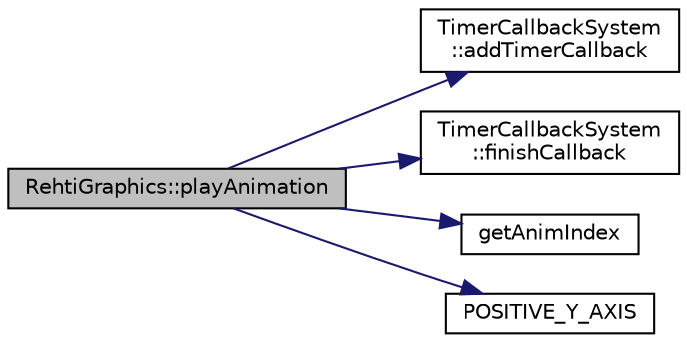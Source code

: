 digraph "RehtiGraphics::playAnimation"
{
 // LATEX_PDF_SIZE
  edge [fontname="Helvetica",fontsize="10",labelfontname="Helvetica",labelfontsize="10"];
  node [fontname="Helvetica",fontsize="10",shape=record];
  rankdir="LR";
  Node1 [label="RehtiGraphics::playAnimation",height=0.2,width=0.4,color="black", fillcolor="grey75", style="filled", fontcolor="black",tooltip="Plays an animation for the given character."];
  Node1 -> Node2 [color="midnightblue",fontsize="10",style="solid",fontname="Helvetica"];
  Node2 [label="TimerCallbackSystem\l::addTimerCallback",height=0.2,width=0.4,color="black", fillcolor="white", style="filled",URL="$classTimerCallbackSystem.html#af8ea3ade97f14ca226c625ad4d70f90b",tooltip="Adds a new timer callback for the given id."];
  Node1 -> Node3 [color="midnightblue",fontsize="10",style="solid",fontname="Helvetica"];
  Node3 [label="TimerCallbackSystem\l::finishCallback",height=0.2,width=0.4,color="black", fillcolor="white", style="filled",URL="$classTimerCallbackSystem.html#add46c4d14ad6d925b927c7d5720f5e6d",tooltip="Forces the callback to be completed with the time left in the timer and removes it from the system."];
  Node1 -> Node4 [color="midnightblue",fontsize="10",style="solid",fontname="Helvetica"];
  Node4 [label="getAnimIndex",height=0.2,width=0.4,color="black", fillcolor="white", style="filled",URL="$BasicTypes_8hpp.html#abeaa9e402d6a6f63c932da7fa203c38c",tooltip=" "];
  Node1 -> Node5 [color="midnightblue",fontsize="10",style="solid",fontname="Helvetica"];
  Node5 [label="POSITIVE_Y_AXIS",height=0.2,width=0.4,color="black", fillcolor="white", style="filled",URL="$Camera_8hpp.html#ab03bb87e5fba3bc2067ea684738a2748",tooltip=" "];
}
